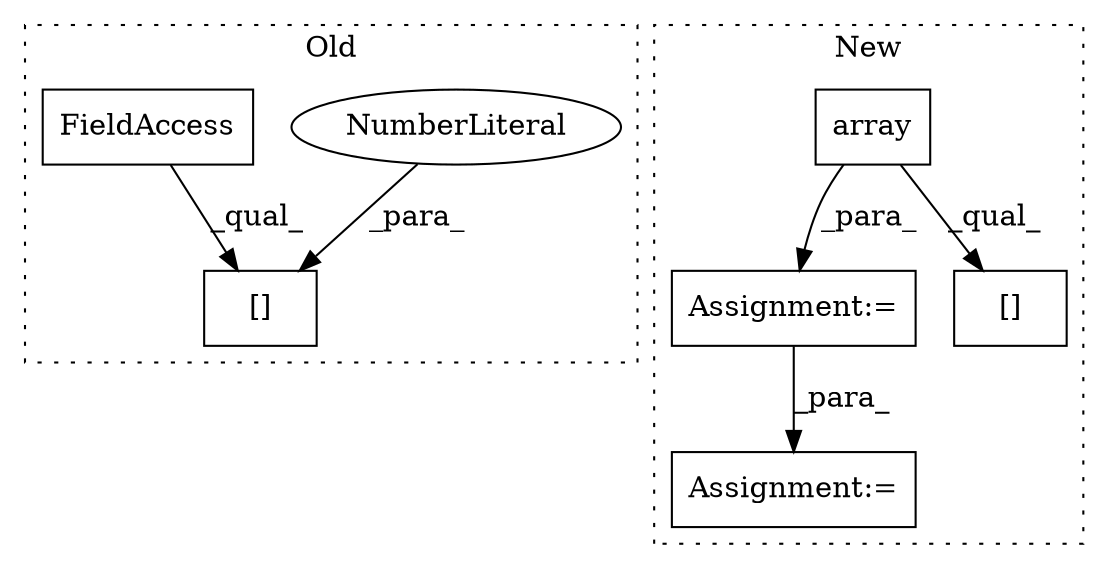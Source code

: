 digraph G {
subgraph cluster0 {
1 [label="[]" a="2" s="6554,6572" l="17,1" shape="box"];
4 [label="NumberLiteral" a="34" s="6571" l="1" shape="ellipse"];
5 [label="FieldAccess" a="22" s="6554" l="16" shape="box"];
label = "Old";
style="dotted";
}
subgraph cluster1 {
2 [label="array" a="32" s="6657,6691" l="6,1" shape="box"];
3 [label="Assignment:=" a="7" s="6973" l="1" shape="box"];
6 [label="Assignment:=" a="7" s="6640" l="1" shape="box"];
7 [label="[]" a="2" s="6651,6765" l="47,2" shape="box"];
label = "New";
style="dotted";
}
2 -> 7 [label="_qual_"];
2 -> 6 [label="_para_"];
4 -> 1 [label="_para_"];
5 -> 1 [label="_qual_"];
6 -> 3 [label="_para_"];
}